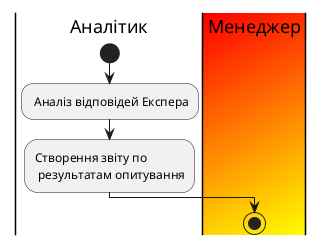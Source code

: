 @startuml
|Аналітик|
start

: Аналіз відповідей Експера;
:Створення звіту по\n результатам опитування; 
|#Red/Yellow|Менеджер|

stop
@enduml
